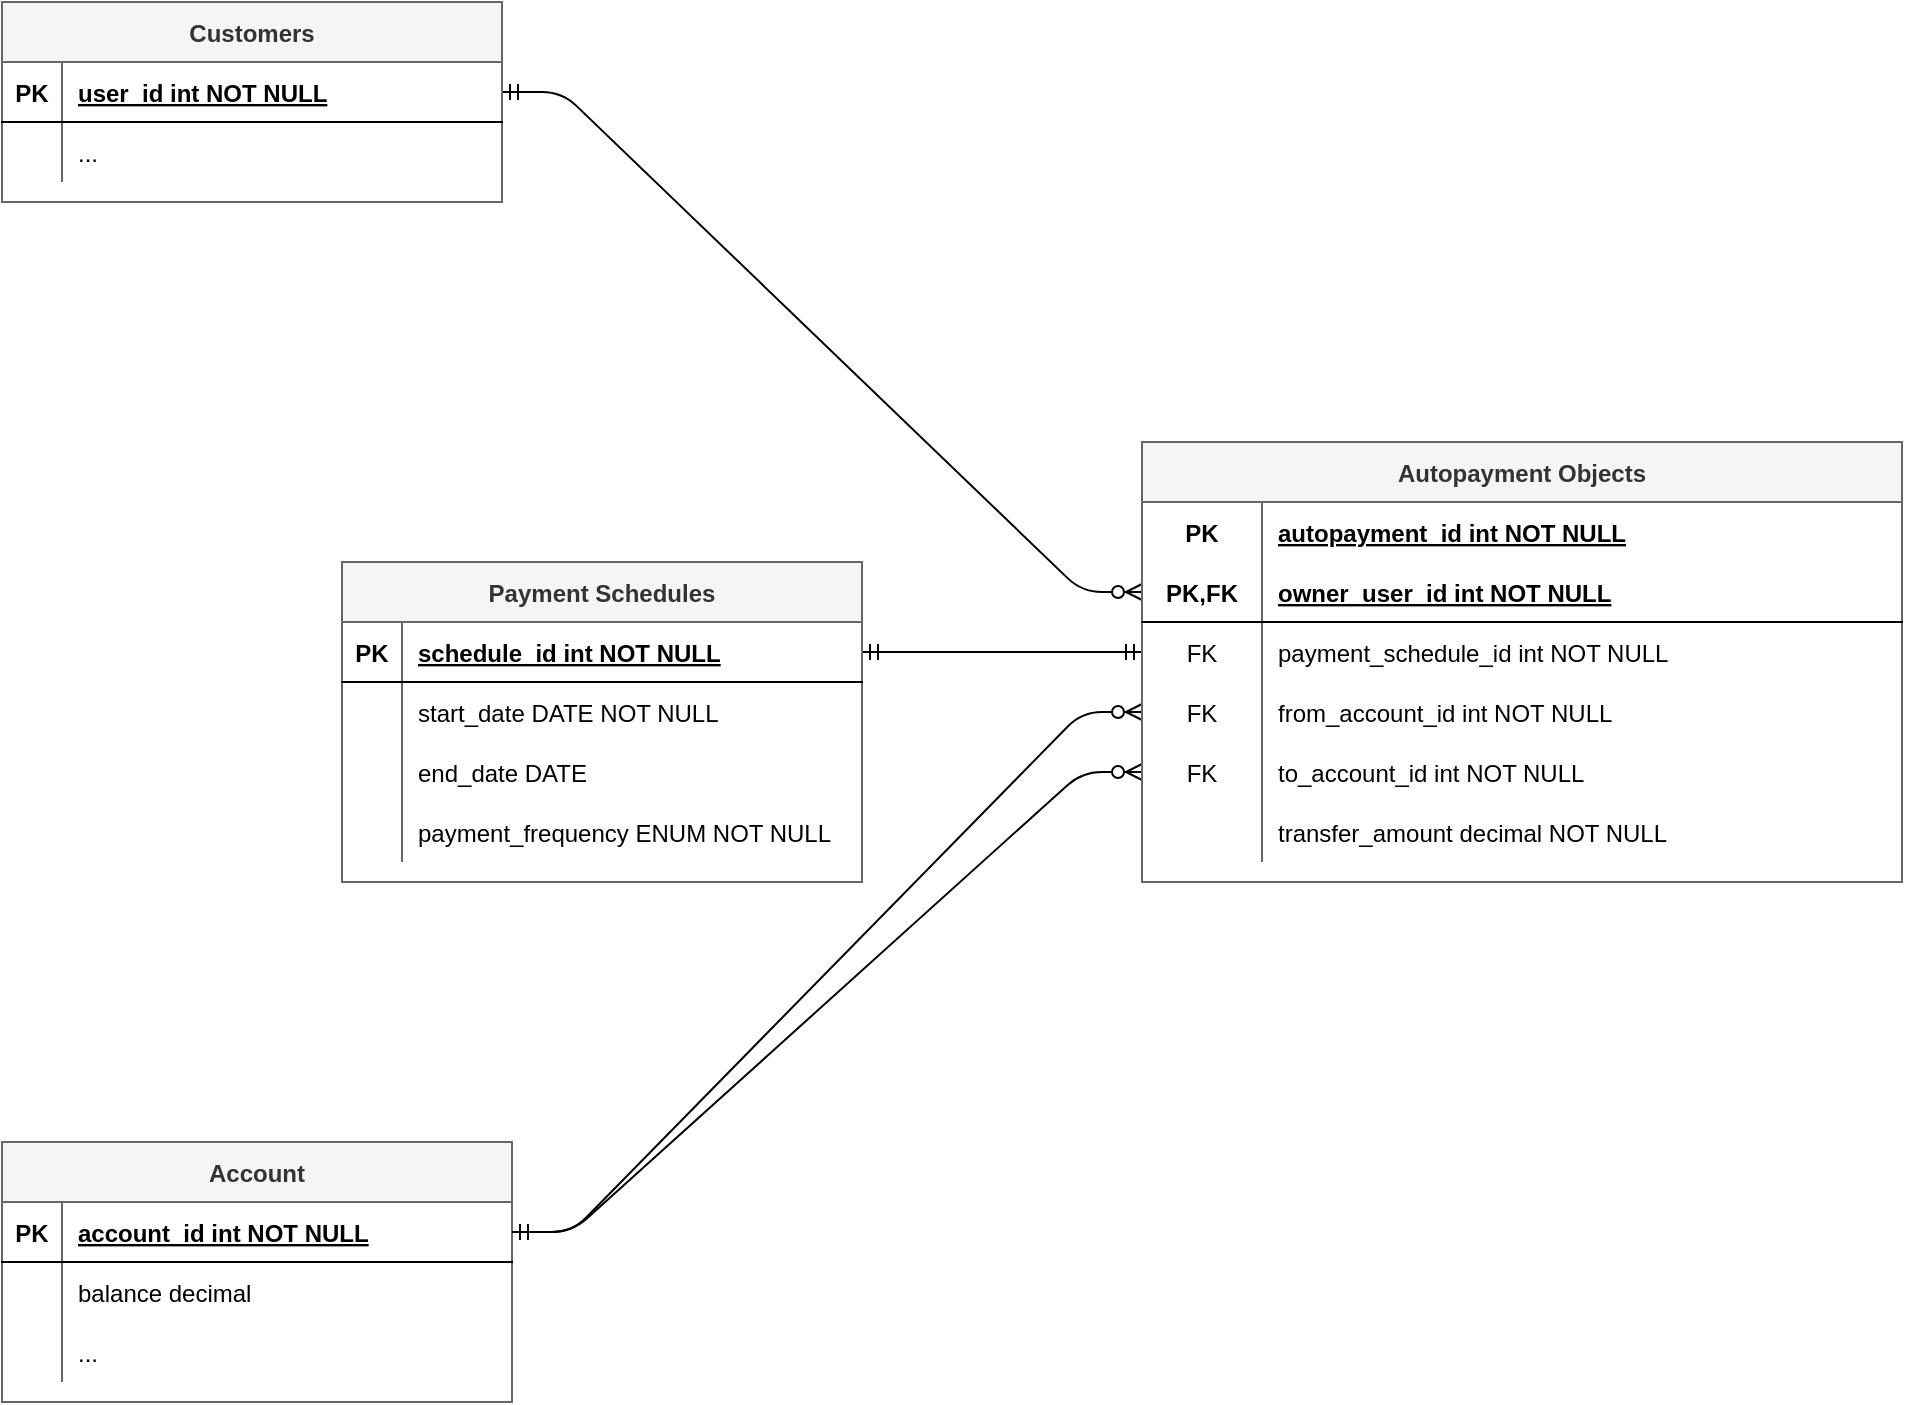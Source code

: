 <mxfile version="13.7.9" type="google"><diagram id="R2lEEEUBdFMjLlhIrx00" name="Page-1"><mxGraphModel dx="2245" dy="768" grid="1" gridSize="10" guides="1" tooltips="1" connect="1" arrows="1" fold="1" page="1" pageScale="1" pageWidth="850" pageHeight="1100" math="0" shadow="0" extFonts="Permanent Marker^https://fonts.googleapis.com/css?family=Permanent+Marker"><root><mxCell id="0"/><mxCell id="1" parent="0"/><mxCell id="C-vyLk0tnHw3VtMMgP7b-1" value="" style="edgeStyle=entityRelationEdgeStyle;endArrow=ERzeroToMany;startArrow=ERmandOne;endFill=1;startFill=0;entryX=0;entryY=0.5;entryDx=0;entryDy=0;" parent="1" source="C-vyLk0tnHw3VtMMgP7b-24" target="I0Gvqo9aFAAX659NSRwJ-28" edge="1"><mxGeometry width="100" height="100" relative="1" as="geometry"><mxPoint x="340" y="720" as="sourcePoint"/><mxPoint x="390" y="330" as="targetPoint"/></mxGeometry></mxCell><mxCell id="aG-xa1Op7xiAeOGDi6fl-26" value="" style="edgeStyle=entityRelationEdgeStyle;fontSize=12;html=1;endArrow=ERmandOne;startArrow=ERmandOne;exitX=1;exitY=0.5;exitDx=0;exitDy=0;entryX=0;entryY=0.5;entryDx=0;entryDy=0;" parent="1" source="aG-xa1Op7xiAeOGDi6fl-11" target="I0Gvqo9aFAAX659NSRwJ-31" edge="1"><mxGeometry width="100" height="100" relative="1" as="geometry"><mxPoint x="210" y="360" as="sourcePoint"/><mxPoint x="390" y="365" as="targetPoint"/></mxGeometry></mxCell><mxCell id="aG-xa1Op7xiAeOGDi6fl-41" value="" style="edgeStyle=entityRelationEdgeStyle;endArrow=ERzeroToMany;startArrow=ERmandOne;endFill=1;startFill=0;exitX=1;exitY=0.5;exitDx=0;exitDy=0;entryX=0;entryY=0.5;entryDx=0;entryDy=0;" parent="1" source="aG-xa1Op7xiAeOGDi6fl-28" target="I0Gvqo9aFAAX659NSRwJ-43" edge="1"><mxGeometry width="100" height="100" relative="1" as="geometry"><mxPoint x="150" y="590" as="sourcePoint"/><mxPoint x="390" y="425" as="targetPoint"/></mxGeometry></mxCell><mxCell id="aG-xa1Op7xiAeOGDi6fl-27" value="Account" style="shape=table;startSize=30;container=1;collapsible=1;childLayout=tableLayout;fixedRows=1;rowLines=0;fontStyle=1;align=center;resizeLast=1;fillColor=#f5f5f5;strokeColor=#666666;fontColor=#333333;" parent="1" vertex="1"><mxGeometry x="-170" y="610" width="255" height="130" as="geometry"/></mxCell><mxCell id="aG-xa1Op7xiAeOGDi6fl-28" value="" style="shape=partialRectangle;collapsible=0;dropTarget=0;pointerEvents=0;fillColor=none;top=0;left=0;bottom=1;right=0;points=[[0,0.5],[1,0.5]];portConstraint=eastwest;" parent="aG-xa1Op7xiAeOGDi6fl-27" vertex="1"><mxGeometry y="30" width="255" height="30" as="geometry"/></mxCell><mxCell id="aG-xa1Op7xiAeOGDi6fl-29" value="PK" style="shape=partialRectangle;connectable=0;fillColor=none;top=0;left=0;bottom=0;right=0;fontStyle=1;overflow=hidden;" parent="aG-xa1Op7xiAeOGDi6fl-28" vertex="1"><mxGeometry width="30" height="30" as="geometry"/></mxCell><mxCell id="aG-xa1Op7xiAeOGDi6fl-30" value="account_id int NOT NULL" style="shape=partialRectangle;connectable=0;fillColor=none;top=0;left=0;bottom=0;right=0;align=left;spacingLeft=6;fontStyle=5;overflow=hidden;" parent="aG-xa1Op7xiAeOGDi6fl-28" vertex="1"><mxGeometry x="30" width="225" height="30" as="geometry"/></mxCell><mxCell id="aG-xa1Op7xiAeOGDi6fl-31" value="" style="shape=partialRectangle;collapsible=0;dropTarget=0;pointerEvents=0;fillColor=none;top=0;left=0;bottom=0;right=0;points=[[0,0.5],[1,0.5]];portConstraint=eastwest;" parent="aG-xa1Op7xiAeOGDi6fl-27" vertex="1"><mxGeometry y="60" width="255" height="30" as="geometry"/></mxCell><mxCell id="aG-xa1Op7xiAeOGDi6fl-32" value="" style="shape=partialRectangle;connectable=0;fillColor=none;top=0;left=0;bottom=0;right=0;editable=1;overflow=hidden;" parent="aG-xa1Op7xiAeOGDi6fl-31" vertex="1"><mxGeometry width="30" height="30" as="geometry"/></mxCell><mxCell id="aG-xa1Op7xiAeOGDi6fl-33" value="balance decimal" style="shape=partialRectangle;connectable=0;fillColor=none;top=0;left=0;bottom=0;right=0;align=left;spacingLeft=6;overflow=hidden;" parent="aG-xa1Op7xiAeOGDi6fl-31" vertex="1"><mxGeometry x="30" width="225" height="30" as="geometry"/></mxCell><mxCell id="aG-xa1Op7xiAeOGDi6fl-34" value="" style="shape=partialRectangle;collapsible=0;dropTarget=0;pointerEvents=0;fillColor=none;top=0;left=0;bottom=0;right=0;points=[[0,0.5],[1,0.5]];portConstraint=eastwest;" parent="aG-xa1Op7xiAeOGDi6fl-27" vertex="1"><mxGeometry y="90" width="255" height="30" as="geometry"/></mxCell><mxCell id="aG-xa1Op7xiAeOGDi6fl-35" value="" style="shape=partialRectangle;connectable=0;fillColor=none;top=0;left=0;bottom=0;right=0;editable=1;overflow=hidden;" parent="aG-xa1Op7xiAeOGDi6fl-34" vertex="1"><mxGeometry width="30" height="30" as="geometry"/></mxCell><mxCell id="aG-xa1Op7xiAeOGDi6fl-36" value="..." style="shape=partialRectangle;connectable=0;fillColor=none;top=0;left=0;bottom=0;right=0;align=left;spacingLeft=6;overflow=hidden;" parent="aG-xa1Op7xiAeOGDi6fl-34" vertex="1"><mxGeometry x="30" width="225" height="30" as="geometry"/></mxCell><mxCell id="C-vyLk0tnHw3VtMMgP7b-23" value="Customers" style="shape=table;startSize=30;container=1;collapsible=1;childLayout=tableLayout;fixedRows=1;rowLines=0;fontStyle=1;align=center;resizeLast=1;fillColor=#f5f5f5;strokeColor=#666666;fontColor=#333333;" parent="1" vertex="1"><mxGeometry x="-170" y="40" width="250" height="100" as="geometry"/></mxCell><mxCell id="C-vyLk0tnHw3VtMMgP7b-24" value="" style="shape=partialRectangle;collapsible=0;dropTarget=0;pointerEvents=0;fillColor=none;points=[[0,0.5],[1,0.5]];portConstraint=eastwest;top=0;left=0;right=0;bottom=1;" parent="C-vyLk0tnHw3VtMMgP7b-23" vertex="1"><mxGeometry y="30" width="250" height="30" as="geometry"/></mxCell><mxCell id="C-vyLk0tnHw3VtMMgP7b-25" value="PK" style="shape=partialRectangle;overflow=hidden;connectable=0;fillColor=none;top=0;left=0;bottom=0;right=0;fontStyle=1;" parent="C-vyLk0tnHw3VtMMgP7b-24" vertex="1"><mxGeometry width="30" height="30" as="geometry"/></mxCell><mxCell id="C-vyLk0tnHw3VtMMgP7b-26" value="user_id int NOT NULL " style="shape=partialRectangle;overflow=hidden;connectable=0;fillColor=none;top=0;left=0;bottom=0;right=0;align=left;spacingLeft=6;fontStyle=5;" parent="C-vyLk0tnHw3VtMMgP7b-24" vertex="1"><mxGeometry x="30" width="220" height="30" as="geometry"/></mxCell><mxCell id="C-vyLk0tnHw3VtMMgP7b-27" value="" style="shape=partialRectangle;collapsible=0;dropTarget=0;pointerEvents=0;fillColor=none;points=[[0,0.5],[1,0.5]];portConstraint=eastwest;top=0;left=0;right=0;bottom=0;" parent="C-vyLk0tnHw3VtMMgP7b-23" vertex="1"><mxGeometry y="60" width="250" height="30" as="geometry"/></mxCell><mxCell id="C-vyLk0tnHw3VtMMgP7b-28" value="" style="shape=partialRectangle;overflow=hidden;connectable=0;fillColor=none;top=0;left=0;bottom=0;right=0;" parent="C-vyLk0tnHw3VtMMgP7b-27" vertex="1"><mxGeometry width="30" height="30" as="geometry"/></mxCell><mxCell id="C-vyLk0tnHw3VtMMgP7b-29" value="..." style="shape=partialRectangle;overflow=hidden;connectable=0;fillColor=none;top=0;left=0;bottom=0;right=0;align=left;spacingLeft=6;" parent="C-vyLk0tnHw3VtMMgP7b-27" vertex="1"><mxGeometry x="30" width="220" height="30" as="geometry"/></mxCell><mxCell id="I0Gvqo9aFAAX659NSRwJ-7" value="" style="edgeStyle=entityRelationEdgeStyle;endArrow=ERzeroToMany;startArrow=ERmandOne;endFill=1;startFill=0;exitX=1;exitY=0.5;exitDx=0;exitDy=0;entryX=0;entryY=0.5;entryDx=0;entryDy=0;" edge="1" parent="1" source="aG-xa1Op7xiAeOGDi6fl-28" target="I0Gvqo9aFAAX659NSRwJ-34"><mxGeometry width="100" height="100" relative="1" as="geometry"><mxPoint x="95" y="665" as="sourcePoint"/><mxPoint x="390" y="395" as="targetPoint"/></mxGeometry></mxCell><mxCell id="I0Gvqo9aFAAX659NSRwJ-24" value="Autopayment Objects" style="shape=table;startSize=30;container=1;collapsible=1;childLayout=tableLayout;fixedRows=1;rowLines=0;fontStyle=1;align=center;resizeLast=1;strokeColor=#666666;fillColor=#f5f5f5;fontColor=#333333;" vertex="1" parent="1"><mxGeometry x="400" y="260" width="380" height="220" as="geometry"/></mxCell><mxCell id="I0Gvqo9aFAAX659NSRwJ-25" value="" style="shape=partialRectangle;collapsible=0;dropTarget=0;pointerEvents=0;fillColor=none;top=0;left=0;bottom=0;right=0;points=[[0,0.5],[1,0.5]];portConstraint=eastwest;" vertex="1" parent="I0Gvqo9aFAAX659NSRwJ-24"><mxGeometry y="30" width="380" height="30" as="geometry"/></mxCell><mxCell id="I0Gvqo9aFAAX659NSRwJ-26" value="PK" style="shape=partialRectangle;connectable=0;fillColor=none;top=0;left=0;bottom=0;right=0;fontStyle=1;overflow=hidden;" vertex="1" parent="I0Gvqo9aFAAX659NSRwJ-25"><mxGeometry width="60" height="30" as="geometry"/></mxCell><mxCell id="I0Gvqo9aFAAX659NSRwJ-27" value="autopayment_id int NOT NULL" style="shape=partialRectangle;connectable=0;fillColor=none;top=0;left=0;bottom=0;right=0;align=left;spacingLeft=6;fontStyle=5;overflow=hidden;" vertex="1" parent="I0Gvqo9aFAAX659NSRwJ-25"><mxGeometry x="60" width="320" height="30" as="geometry"/></mxCell><mxCell id="I0Gvqo9aFAAX659NSRwJ-28" value="" style="shape=partialRectangle;collapsible=0;dropTarget=0;pointerEvents=0;fillColor=none;top=0;left=0;bottom=1;right=0;points=[[0,0.5],[1,0.5]];portConstraint=eastwest;" vertex="1" parent="I0Gvqo9aFAAX659NSRwJ-24"><mxGeometry y="60" width="380" height="30" as="geometry"/></mxCell><mxCell id="I0Gvqo9aFAAX659NSRwJ-29" value="PK,FK" style="shape=partialRectangle;connectable=0;fillColor=none;top=0;left=0;bottom=0;right=0;fontStyle=1;overflow=hidden;" vertex="1" parent="I0Gvqo9aFAAX659NSRwJ-28"><mxGeometry width="60" height="30" as="geometry"/></mxCell><mxCell id="I0Gvqo9aFAAX659NSRwJ-30" value="owner_user_id int NOT NULL" style="shape=partialRectangle;connectable=0;fillColor=none;top=0;left=0;bottom=0;right=0;align=left;spacingLeft=6;fontStyle=5;overflow=hidden;" vertex="1" parent="I0Gvqo9aFAAX659NSRwJ-28"><mxGeometry x="60" width="320" height="30" as="geometry"/></mxCell><mxCell id="I0Gvqo9aFAAX659NSRwJ-31" value="" style="shape=partialRectangle;collapsible=0;dropTarget=0;pointerEvents=0;fillColor=none;top=0;left=0;bottom=0;right=0;points=[[0,0.5],[1,0.5]];portConstraint=eastwest;" vertex="1" parent="I0Gvqo9aFAAX659NSRwJ-24"><mxGeometry y="90" width="380" height="30" as="geometry"/></mxCell><mxCell id="I0Gvqo9aFAAX659NSRwJ-32" value="FK" style="shape=partialRectangle;connectable=0;fillColor=none;top=0;left=0;bottom=0;right=0;editable=1;overflow=hidden;" vertex="1" parent="I0Gvqo9aFAAX659NSRwJ-31"><mxGeometry width="60" height="30" as="geometry"/></mxCell><mxCell id="I0Gvqo9aFAAX659NSRwJ-33" value="payment_schedule_id int NOT NULL" style="shape=partialRectangle;connectable=0;fillColor=none;top=0;left=0;bottom=0;right=0;align=left;spacingLeft=6;overflow=hidden;" vertex="1" parent="I0Gvqo9aFAAX659NSRwJ-31"><mxGeometry x="60" width="320" height="30" as="geometry"/></mxCell><mxCell id="I0Gvqo9aFAAX659NSRwJ-34" value="" style="shape=partialRectangle;collapsible=0;dropTarget=0;pointerEvents=0;fillColor=none;top=0;left=0;bottom=0;right=0;points=[[0,0.5],[1,0.5]];portConstraint=eastwest;" vertex="1" parent="I0Gvqo9aFAAX659NSRwJ-24"><mxGeometry y="120" width="380" height="30" as="geometry"/></mxCell><mxCell id="I0Gvqo9aFAAX659NSRwJ-35" value="FK" style="shape=partialRectangle;connectable=0;fillColor=none;top=0;left=0;bottom=0;right=0;editable=1;overflow=hidden;" vertex="1" parent="I0Gvqo9aFAAX659NSRwJ-34"><mxGeometry width="60" height="30" as="geometry"/></mxCell><mxCell id="I0Gvqo9aFAAX659NSRwJ-36" value="from_account_id int NOT NULL" style="shape=partialRectangle;connectable=0;top=0;left=0;bottom=0;right=0;align=left;spacingLeft=6;overflow=hidden;fillColor=none;" vertex="1" parent="I0Gvqo9aFAAX659NSRwJ-34"><mxGeometry x="60" width="320" height="30" as="geometry"/></mxCell><mxCell id="I0Gvqo9aFAAX659NSRwJ-43" style="shape=partialRectangle;collapsible=0;dropTarget=0;pointerEvents=0;fillColor=none;top=0;left=0;bottom=0;right=0;points=[[0,0.5],[1,0.5]];portConstraint=eastwest;" vertex="1" parent="I0Gvqo9aFAAX659NSRwJ-24"><mxGeometry y="150" width="380" height="30" as="geometry"/></mxCell><mxCell id="I0Gvqo9aFAAX659NSRwJ-44" value="FK" style="shape=partialRectangle;connectable=0;fillColor=none;top=0;left=0;bottom=0;right=0;editable=1;overflow=hidden;" vertex="1" parent="I0Gvqo9aFAAX659NSRwJ-43"><mxGeometry width="60" height="30" as="geometry"/></mxCell><mxCell id="I0Gvqo9aFAAX659NSRwJ-45" value="to_account_id int NOT NULL" style="shape=partialRectangle;connectable=0;fillColor=none;top=0;left=0;bottom=0;right=0;align=left;spacingLeft=6;overflow=hidden;" vertex="1" parent="I0Gvqo9aFAAX659NSRwJ-43"><mxGeometry x="60" width="320" height="30" as="geometry"/></mxCell><mxCell id="I0Gvqo9aFAAX659NSRwJ-40" style="shape=partialRectangle;collapsible=0;dropTarget=0;pointerEvents=0;fillColor=none;top=0;left=0;bottom=0;right=0;points=[[0,0.5],[1,0.5]];portConstraint=eastwest;" vertex="1" parent="I0Gvqo9aFAAX659NSRwJ-24"><mxGeometry y="180" width="380" height="30" as="geometry"/></mxCell><mxCell id="I0Gvqo9aFAAX659NSRwJ-41" style="shape=partialRectangle;connectable=0;fillColor=none;top=0;left=0;bottom=0;right=0;editable=1;overflow=hidden;" vertex="1" parent="I0Gvqo9aFAAX659NSRwJ-40"><mxGeometry width="60" height="30" as="geometry"/></mxCell><mxCell id="I0Gvqo9aFAAX659NSRwJ-42" value="transfer_amount decimal NOT NULL" style="shape=partialRectangle;connectable=0;fillColor=none;top=0;left=0;bottom=0;right=0;align=left;spacingLeft=6;overflow=hidden;" vertex="1" parent="I0Gvqo9aFAAX659NSRwJ-40"><mxGeometry x="60" width="320" height="30" as="geometry"/></mxCell><mxCell id="aG-xa1Op7xiAeOGDi6fl-10" value="Payment Schedules" style="shape=table;startSize=30;container=1;collapsible=1;childLayout=tableLayout;fixedRows=1;rowLines=0;fontStyle=1;align=center;resizeLast=1;fillColor=#f5f5f5;strokeColor=#666666;fontColor=#333333;" parent="1" vertex="1"><mxGeometry y="320" width="260" height="160" as="geometry"/></mxCell><mxCell id="aG-xa1Op7xiAeOGDi6fl-11" value="" style="shape=partialRectangle;collapsible=0;dropTarget=0;pointerEvents=0;fillColor=none;top=0;left=0;bottom=1;right=0;points=[[0,0.5],[1,0.5]];portConstraint=eastwest;" parent="aG-xa1Op7xiAeOGDi6fl-10" vertex="1"><mxGeometry y="30" width="260" height="30" as="geometry"/></mxCell><mxCell id="aG-xa1Op7xiAeOGDi6fl-12" value="PK" style="shape=partialRectangle;connectable=0;fillColor=none;top=0;left=0;bottom=0;right=0;fontStyle=1;overflow=hidden;" parent="aG-xa1Op7xiAeOGDi6fl-11" vertex="1"><mxGeometry width="30" height="30" as="geometry"/></mxCell><mxCell id="aG-xa1Op7xiAeOGDi6fl-13" value="schedule_id int NOT NULL" style="shape=partialRectangle;connectable=0;fillColor=none;top=0;left=0;bottom=0;right=0;align=left;spacingLeft=6;fontStyle=5;overflow=hidden;" parent="aG-xa1Op7xiAeOGDi6fl-11" vertex="1"><mxGeometry x="30" width="230" height="30" as="geometry"/></mxCell><mxCell id="aG-xa1Op7xiAeOGDi6fl-14" value="" style="shape=partialRectangle;collapsible=0;dropTarget=0;pointerEvents=0;fillColor=none;top=0;left=0;bottom=0;right=0;points=[[0,0.5],[1,0.5]];portConstraint=eastwest;" parent="aG-xa1Op7xiAeOGDi6fl-10" vertex="1"><mxGeometry y="60" width="260" height="30" as="geometry"/></mxCell><mxCell id="aG-xa1Op7xiAeOGDi6fl-15" value="" style="shape=partialRectangle;connectable=0;fillColor=none;top=0;left=0;bottom=0;right=0;editable=1;overflow=hidden;" parent="aG-xa1Op7xiAeOGDi6fl-14" vertex="1"><mxGeometry width="30" height="30" as="geometry"/></mxCell><mxCell id="aG-xa1Op7xiAeOGDi6fl-16" value="start_date DATE NOT NULL" style="shape=partialRectangle;connectable=0;fillColor=none;top=0;left=0;bottom=0;right=0;align=left;spacingLeft=6;overflow=hidden;" parent="aG-xa1Op7xiAeOGDi6fl-14" vertex="1"><mxGeometry x="30" width="230" height="30" as="geometry"/></mxCell><mxCell id="aG-xa1Op7xiAeOGDi6fl-17" value="" style="shape=partialRectangle;collapsible=0;dropTarget=0;pointerEvents=0;fillColor=none;top=0;left=0;bottom=0;right=0;points=[[0,0.5],[1,0.5]];portConstraint=eastwest;" parent="aG-xa1Op7xiAeOGDi6fl-10" vertex="1"><mxGeometry y="90" width="260" height="30" as="geometry"/></mxCell><mxCell id="aG-xa1Op7xiAeOGDi6fl-18" value="" style="shape=partialRectangle;connectable=0;fillColor=none;top=0;left=0;bottom=0;right=0;editable=1;overflow=hidden;" parent="aG-xa1Op7xiAeOGDi6fl-17" vertex="1"><mxGeometry width="30" height="30" as="geometry"/></mxCell><mxCell id="aG-xa1Op7xiAeOGDi6fl-19" value="end_date DATE" style="shape=partialRectangle;connectable=0;fillColor=none;top=0;left=0;bottom=0;right=0;align=left;spacingLeft=6;overflow=hidden;" parent="aG-xa1Op7xiAeOGDi6fl-17" vertex="1"><mxGeometry x="30" width="230" height="30" as="geometry"/></mxCell><mxCell id="aG-xa1Op7xiAeOGDi6fl-20" value="" style="shape=partialRectangle;collapsible=0;dropTarget=0;pointerEvents=0;fillColor=none;top=0;left=0;bottom=0;right=0;points=[[0,0.5],[1,0.5]];portConstraint=eastwest;" parent="aG-xa1Op7xiAeOGDi6fl-10" vertex="1"><mxGeometry y="120" width="260" height="30" as="geometry"/></mxCell><mxCell id="aG-xa1Op7xiAeOGDi6fl-21" value="" style="shape=partialRectangle;connectable=0;fillColor=none;top=0;left=0;bottom=0;right=0;editable=1;overflow=hidden;" parent="aG-xa1Op7xiAeOGDi6fl-20" vertex="1"><mxGeometry width="30" height="30" as="geometry"/></mxCell><mxCell id="aG-xa1Op7xiAeOGDi6fl-22" value="payment_frequency ENUM NOT NULL" style="shape=partialRectangle;connectable=0;fillColor=none;top=0;left=0;bottom=0;right=0;align=left;spacingLeft=6;overflow=hidden;" parent="aG-xa1Op7xiAeOGDi6fl-20" vertex="1"><mxGeometry x="30" width="230" height="30" as="geometry"/></mxCell></root></mxGraphModel></diagram></mxfile>